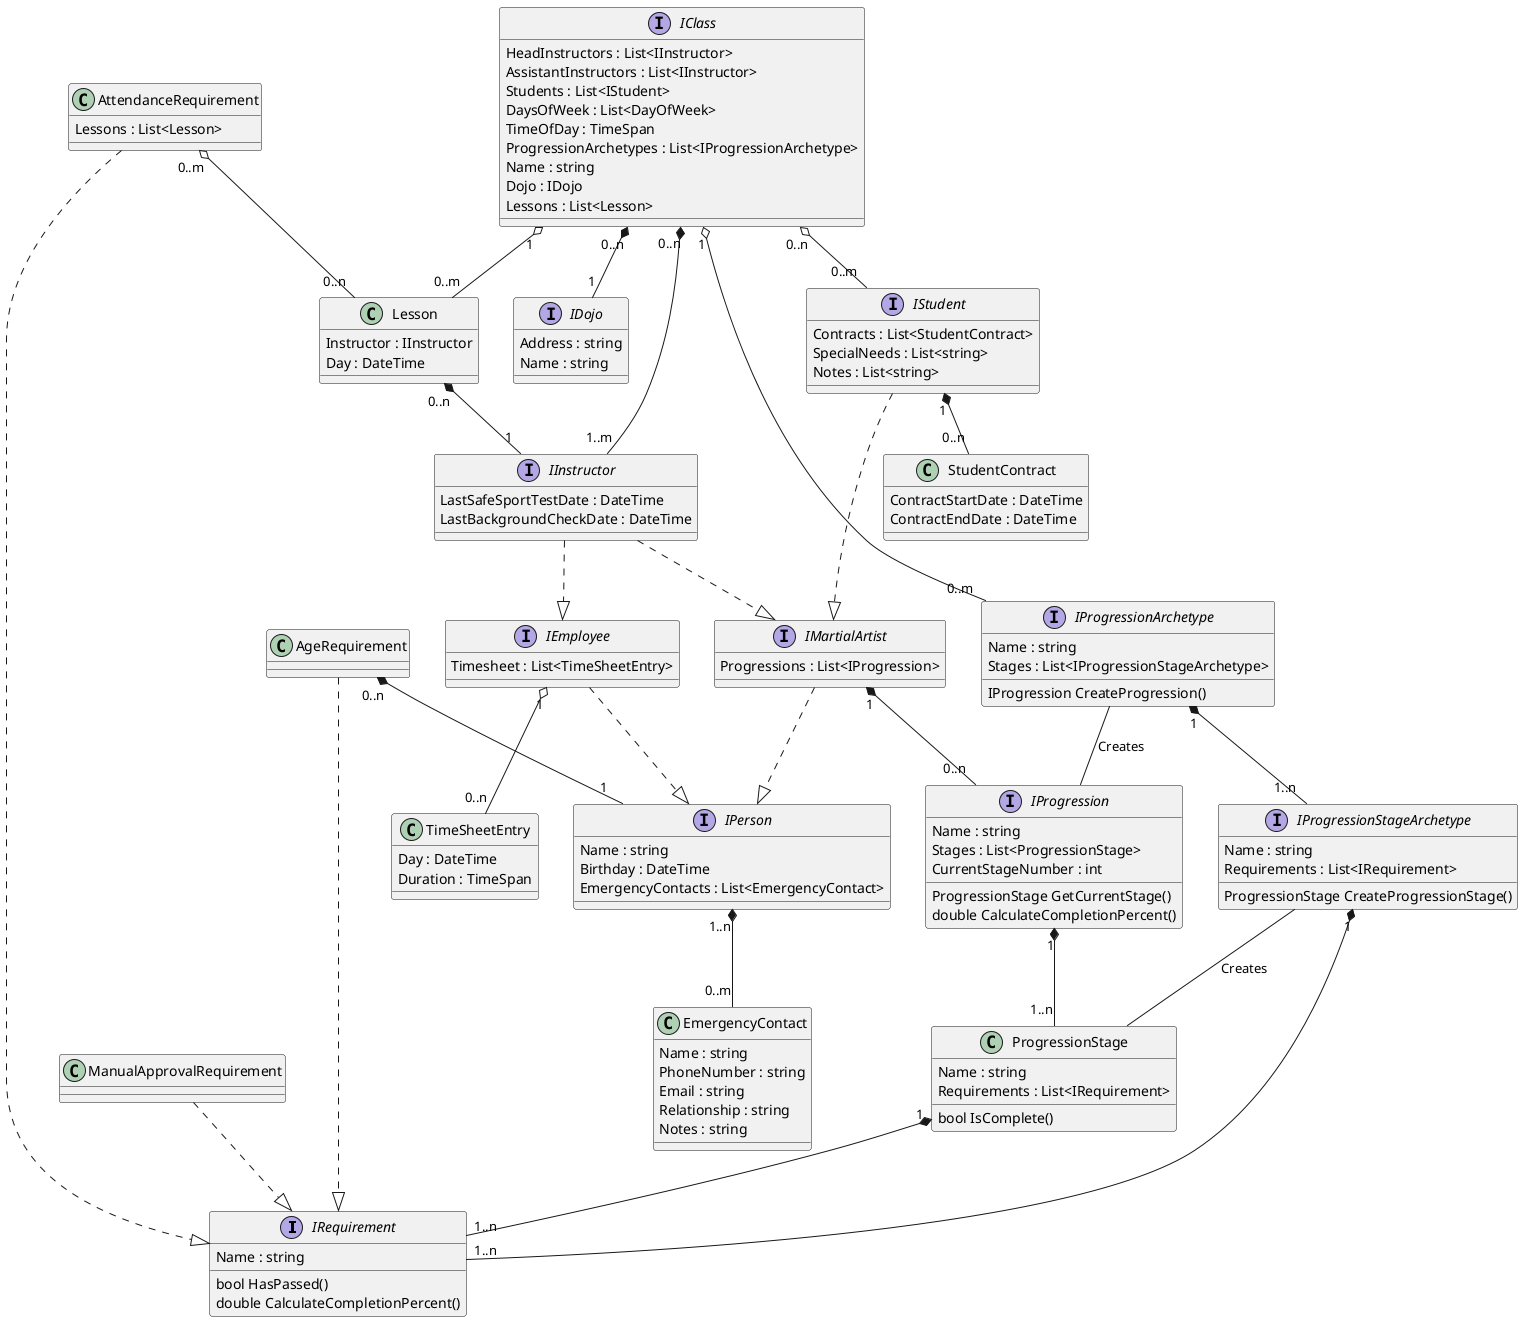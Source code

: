 @startuml


interface IRequirement
{
    Name : string
    bool HasPassed()
    double CalculateCompletionPercent()
}

class AttendanceRequirement
{
    Lessons : List<Lesson>
}

class ManualApprovalRequirement
{
}

class AgeRequirement
{
}

class ProgressionStage
{
    Name : string
    Requirements : List<IRequirement>
    bool IsComplete()
}

interface IProgression
{
    Name : string
    Stages : List<ProgressionStage>
    CurrentStageNumber : int
    ProgressionStage GetCurrentStage()
    double CalculateCompletionPercent()
}

interface IProgressionStageArchetype
{
    Name : string
    Requirements : List<IRequirement>
    ProgressionStage CreateProgressionStage()
}

interface IProgressionArchetype
{
    Name : string
    Stages : List<IProgressionStageArchetype>
    IProgression CreateProgression()
}

class EmergencyContact
{
    Name : string
    PhoneNumber : string
    Email : string
    Relationship : string
    Notes : string
}

interface IPerson
{
    Name : string
    Birthday : DateTime
    EmergencyContacts : List<EmergencyContact>
}

class TimeSheetEntry
{
    Day : DateTime
    Duration : TimeSpan
}

interface IEmployee
{
    Timesheet : List<TimeSheetEntry>
}

interface IMartialArtist
{
    Progressions : List<IProgression>
}

interface IInstructor
{
    LastSafeSportTestDate : DateTime
    LastBackgroundCheckDate : DateTime
}

class Lesson
{
    Instructor : IInstructor
    Day : DateTime
}

class StudentContract
{
    ContractStartDate : DateTime
    ContractEndDate : DateTime
}

interface IStudent
{
    Contracts : List<StudentContract>
    SpecialNeeds : List<string>
    Notes : List<string>
}

interface IDojo
{
    Address : string
    Name : string
}

interface IClass
{
    HeadInstructors : List<IInstructor>
    AssistantInstructors : List<IInstructor>
    Students : List<IStudent>
    DaysOfWeek : List<DayOfWeek>
    TimeOfDay : TimeSpan
    ProgressionArchetypes : List<IProgressionArchetype>
    Name : string
    Dojo : IDojo
    Lessons : List<Lesson>
}

IMartialArtist ..|> IPerson
IEmployee ..|> IPerson
IInstructor ..|> IEmployee
IInstructor ..|> IMartialArtist
IStudent ..|> IMartialArtist

AttendanceRequirement ..|> IRequirement
ManualApprovalRequirement ..|> IRequirement
AgeRequirement ..|> IRequirement

IEmployee "1" o-- "0..n" TimeSheetEntry

IProgressionStageArchetype "1" *-- "1..n" IRequirement
IProgressionArchetype "1" *-- "1..n" IProgressionStageArchetype
IProgressionArchetype -- IProgression : Creates
IProgressionStageArchetype -- ProgressionStage : Creates

ProgressionStage "1" *-- "1..n" IRequirement
IProgression "1" *-- "1..n" ProgressionStage
AttendanceRequirement "0..m" o-- "0..n" Lesson
AgeRequirement "0..n" *-- "1" IPerson

IPerson "1..n" *-- "0..m" EmergencyContact
IMartialArtist "1" *-- "0..n" IProgression
IStudent "1" *-- "0..n" StudentContract

IClass "0..n" *-- "1..m" IInstructor
IClass "0..n" o-- "0..m" IStudent
IClass "0..n" *-- "1" IDojo
IClass "1" o-- "0..m" Lesson
IClass "1" o-- "0..m" IProgressionArchetype

Lesson "0..n" *-- "1" IInstructor

@enduml